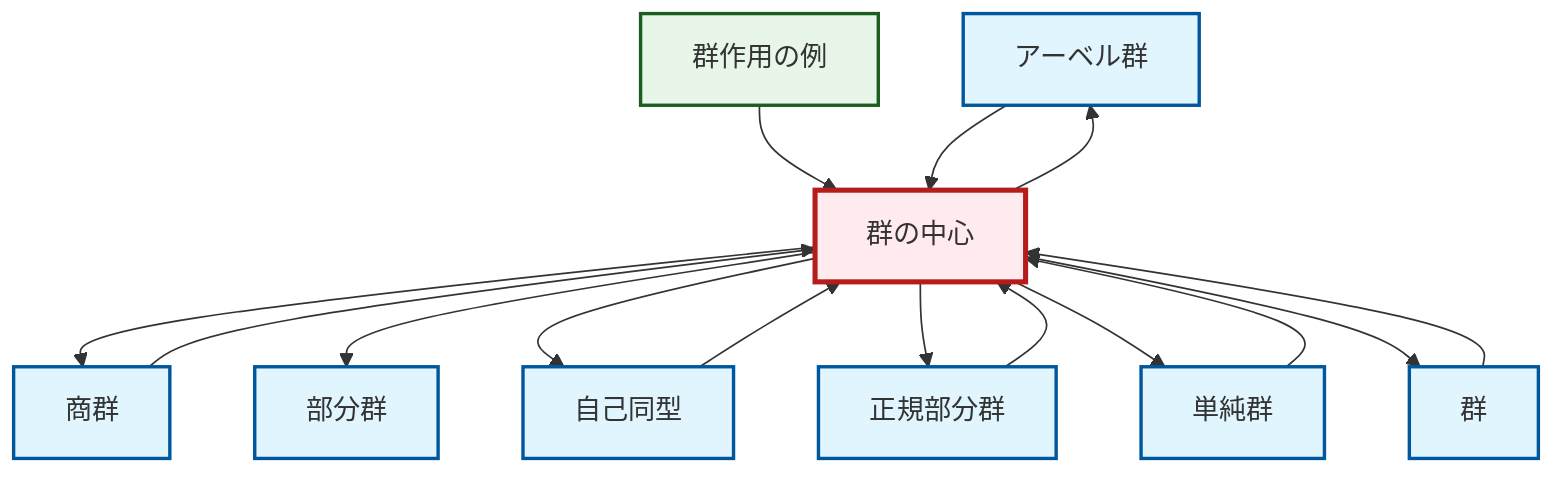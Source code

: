 graph TD
    classDef definition fill:#e1f5fe,stroke:#01579b,stroke-width:2px
    classDef theorem fill:#f3e5f5,stroke:#4a148c,stroke-width:2px
    classDef axiom fill:#fff3e0,stroke:#e65100,stroke-width:2px
    classDef example fill:#e8f5e9,stroke:#1b5e20,stroke-width:2px
    classDef current fill:#ffebee,stroke:#b71c1c,stroke-width:3px
    def-abelian-group["アーベル群"]:::definition
    def-automorphism["自己同型"]:::definition
    def-group["群"]:::definition
    def-normal-subgroup["正規部分群"]:::definition
    def-subgroup["部分群"]:::definition
    def-simple-group["単純群"]:::definition
    def-center-of-group["群の中心"]:::definition
    def-quotient-group["商群"]:::definition
    ex-group-action-examples["群作用の例"]:::example
    def-simple-group --> def-center-of-group
    def-center-of-group --> def-quotient-group
    def-center-of-group --> def-subgroup
    def-quotient-group --> def-center-of-group
    def-center-of-group --> def-abelian-group
    def-normal-subgroup --> def-center-of-group
    def-automorphism --> def-center-of-group
    def-group --> def-center-of-group
    def-center-of-group --> def-automorphism
    def-center-of-group --> def-normal-subgroup
    ex-group-action-examples --> def-center-of-group
    def-center-of-group --> def-simple-group
    def-center-of-group --> def-group
    def-abelian-group --> def-center-of-group
    class def-center-of-group current